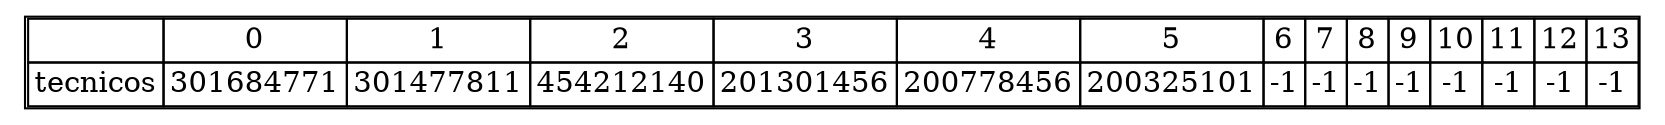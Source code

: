 digraph HashTable {
  node [shape=plaintext];
  hash_table [label=<
    <TABLE BORDER="1" CELLBORDER="1" CELLSPACING="0">
      <TR>
        <TD></TD>
        <TD>0</TD>
        <TD>1</TD>
        <TD>2</TD>
        <TD>3</TD>
        <TD>4</TD>
        <TD>5</TD>
        <TD>6</TD>
        <TD>7</TD>
        <TD>8</TD>
        <TD>9</TD>
        <TD>10</TD>
        <TD>11</TD>
        <TD>12</TD>
        <TD>13</TD>
      </TR>
      <TR>
        <TD>tecnicos</TD>
        <TD>301684771</TD>
        <TD>301477811</TD>
        <TD>454212140</TD>
        <TD>201301456</TD>
        <TD>200778456</TD>
        <TD>200325101</TD>
        <TD>-1</TD>
        <TD>-1</TD>
        <TD>-1</TD>
        <TD>-1</TD>
        <TD>-1</TD>
        <TD>-1</TD>
        <TD>-1</TD>
        <TD>-1</TD>
      </TR>
    </TABLE>
  >];
}
